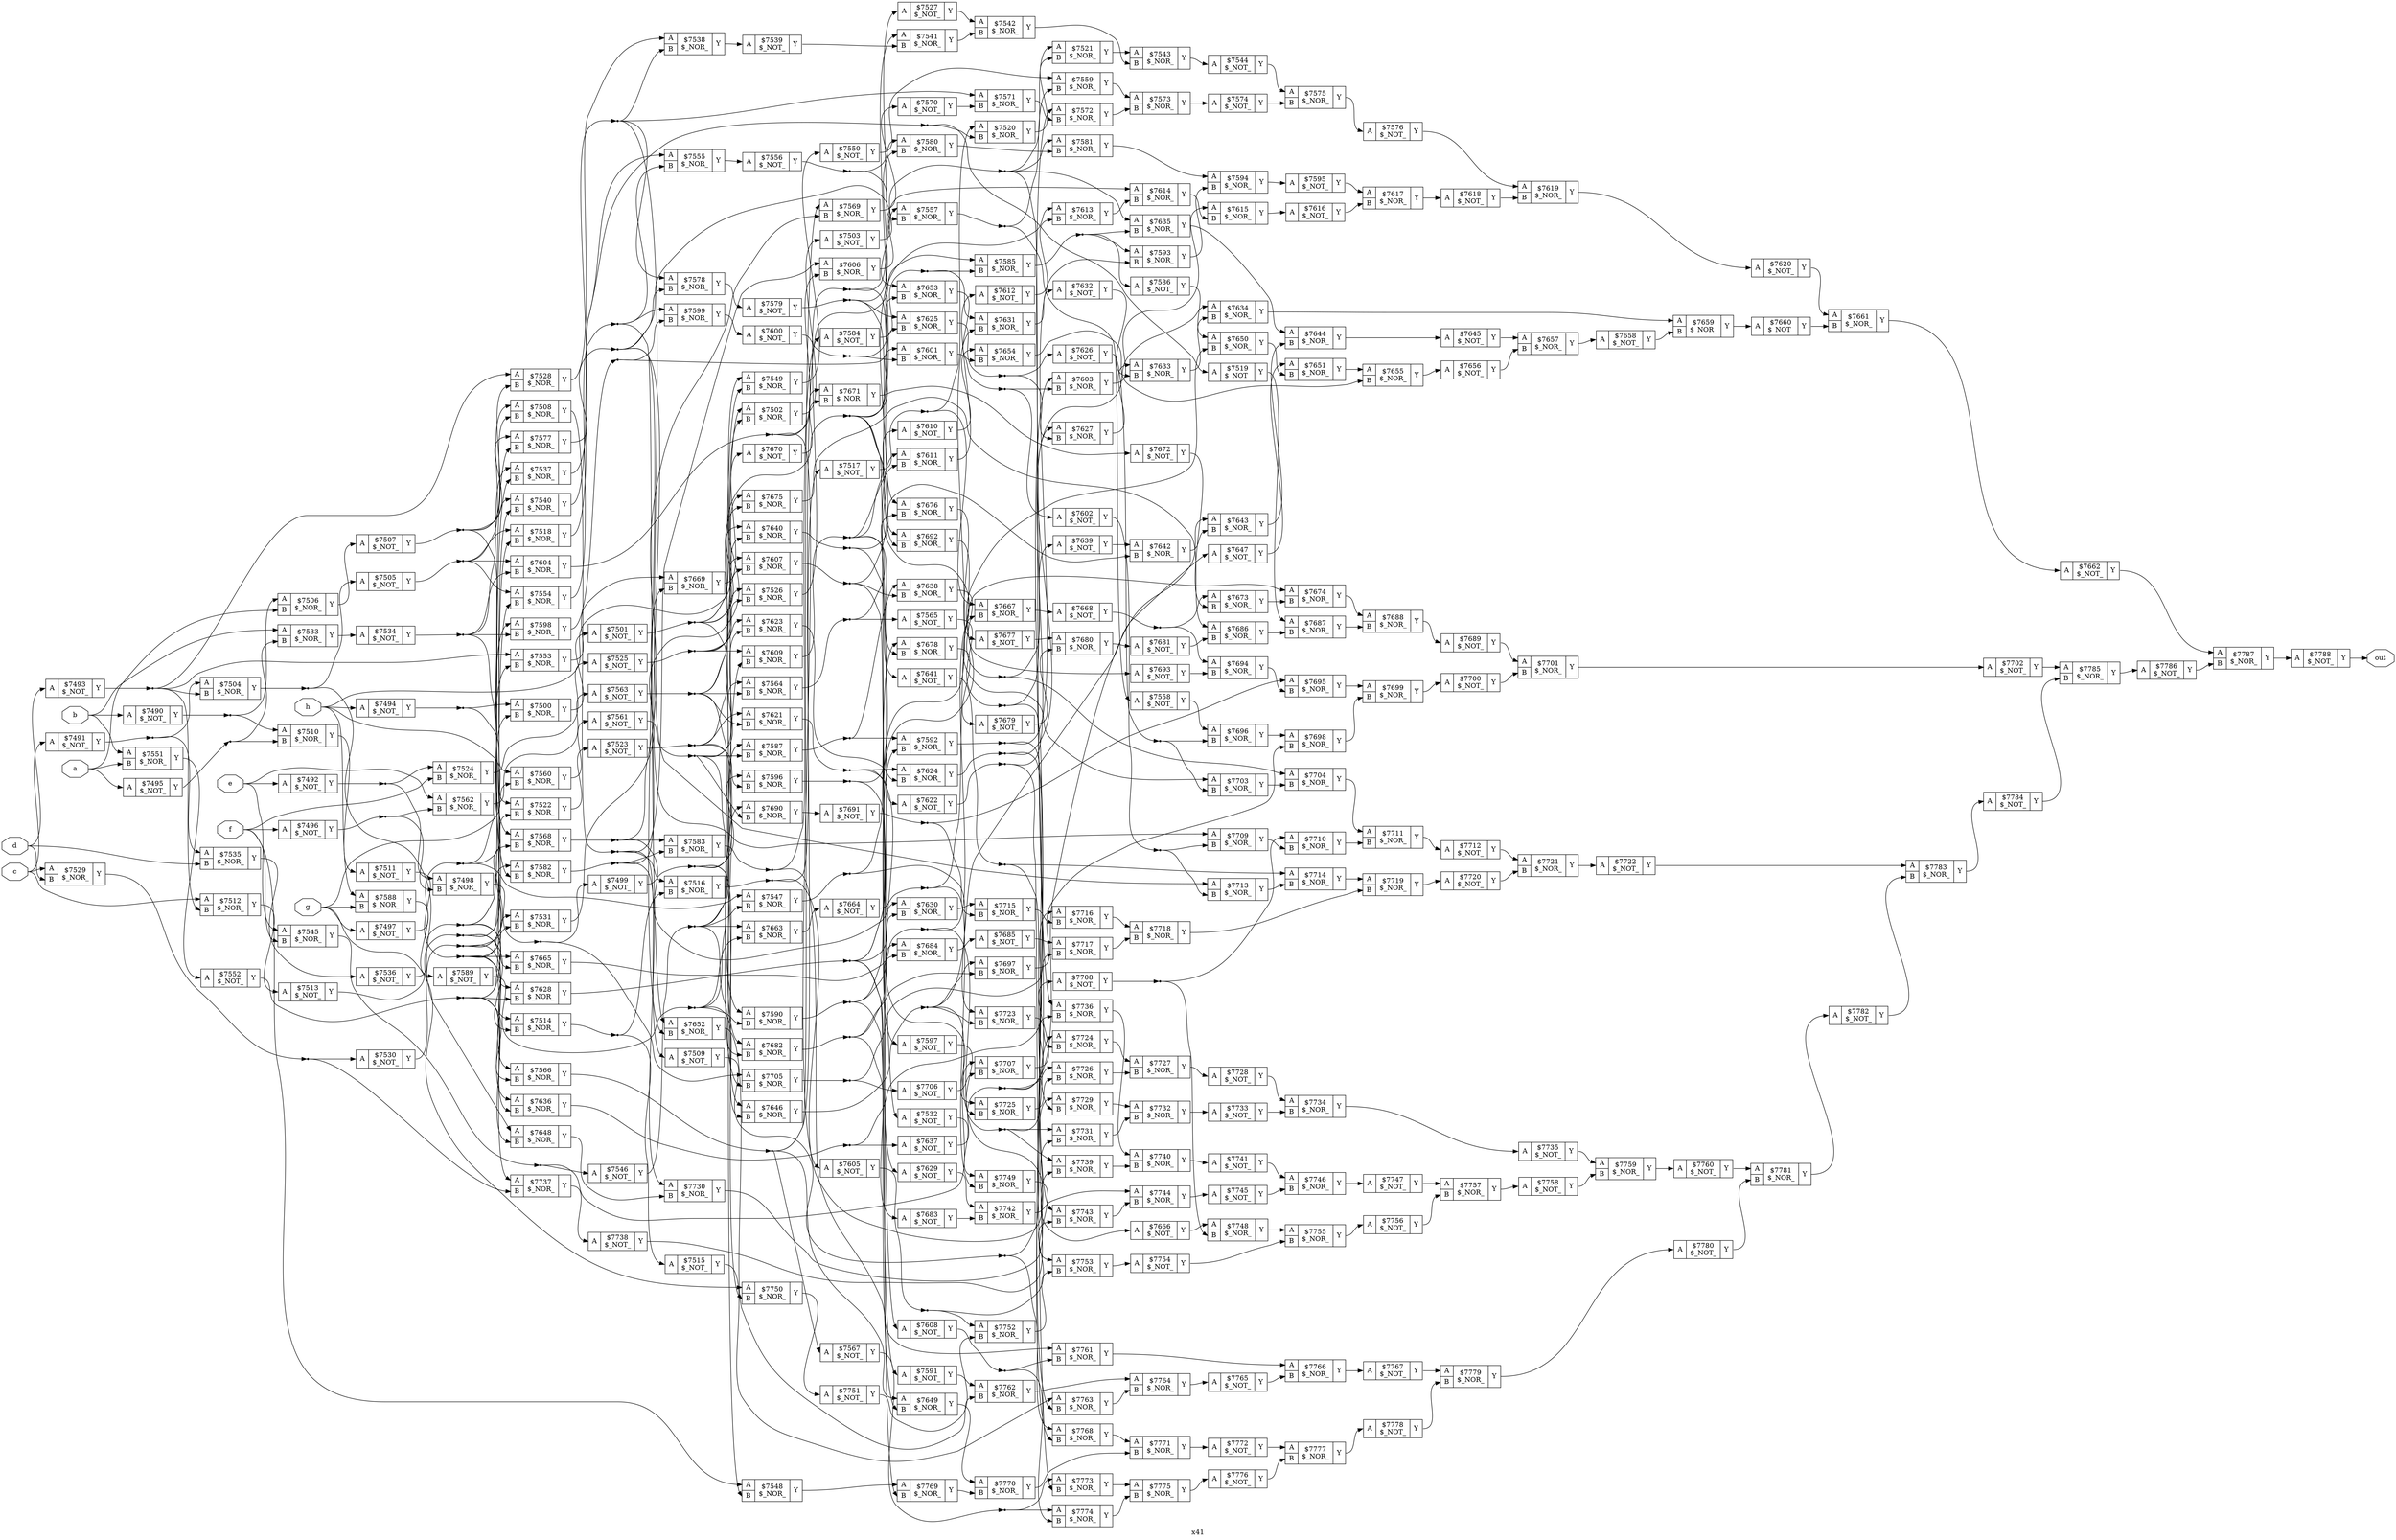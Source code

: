 digraph "x41" {
label="x41";
rankdir="LR";
remincross=true;
n299 [ shape=octagon, label="a", color="black", fontcolor="black" ];
n300 [ shape=octagon, label="b", color="black", fontcolor="black" ];
n301 [ shape=octagon, label="c", color="black", fontcolor="black" ];
n302 [ shape=octagon, label="d", color="black", fontcolor="black" ];
n303 [ shape=octagon, label="e", color="black", fontcolor="black" ];
n304 [ shape=octagon, label="f", color="black", fontcolor="black" ];
n305 [ shape=octagon, label="g", color="black", fontcolor="black" ];
n306 [ shape=octagon, label="h", color="black", fontcolor="black" ];
n307 [ shape=octagon, label="out", color="black", fontcolor="black" ];
c310 [ shape=record, label="{{<p308> A}|$7490\n$_NOT_|{<p309> Y}}" ];
c311 [ shape=record, label="{{<p308> A}|$7491\n$_NOT_|{<p309> Y}}" ];
c312 [ shape=record, label="{{<p308> A}|$7492\n$_NOT_|{<p309> Y}}" ];
c313 [ shape=record, label="{{<p308> A}|$7493\n$_NOT_|{<p309> Y}}" ];
c314 [ shape=record, label="{{<p308> A}|$7494\n$_NOT_|{<p309> Y}}" ];
c315 [ shape=record, label="{{<p308> A}|$7495\n$_NOT_|{<p309> Y}}" ];
c316 [ shape=record, label="{{<p308> A}|$7496\n$_NOT_|{<p309> Y}}" ];
c317 [ shape=record, label="{{<p308> A}|$7497\n$_NOT_|{<p309> Y}}" ];
c319 [ shape=record, label="{{<p308> A|<p318> B}|$7498\n$_NOR_|{<p309> Y}}" ];
c320 [ shape=record, label="{{<p308> A}|$7499\n$_NOT_|{<p309> Y}}" ];
c321 [ shape=record, label="{{<p308> A|<p318> B}|$7500\n$_NOR_|{<p309> Y}}" ];
c322 [ shape=record, label="{{<p308> A}|$7501\n$_NOT_|{<p309> Y}}" ];
c323 [ shape=record, label="{{<p308> A|<p318> B}|$7502\n$_NOR_|{<p309> Y}}" ];
c324 [ shape=record, label="{{<p308> A}|$7503\n$_NOT_|{<p309> Y}}" ];
c325 [ shape=record, label="{{<p308> A|<p318> B}|$7504\n$_NOR_|{<p309> Y}}" ];
c326 [ shape=record, label="{{<p308> A}|$7505\n$_NOT_|{<p309> Y}}" ];
c327 [ shape=record, label="{{<p308> A|<p318> B}|$7506\n$_NOR_|{<p309> Y}}" ];
c328 [ shape=record, label="{{<p308> A}|$7507\n$_NOT_|{<p309> Y}}" ];
c329 [ shape=record, label="{{<p308> A|<p318> B}|$7508\n$_NOR_|{<p309> Y}}" ];
c330 [ shape=record, label="{{<p308> A}|$7509\n$_NOT_|{<p309> Y}}" ];
c331 [ shape=record, label="{{<p308> A|<p318> B}|$7510\n$_NOR_|{<p309> Y}}" ];
c332 [ shape=record, label="{{<p308> A}|$7511\n$_NOT_|{<p309> Y}}" ];
c333 [ shape=record, label="{{<p308> A|<p318> B}|$7512\n$_NOR_|{<p309> Y}}" ];
c334 [ shape=record, label="{{<p308> A}|$7513\n$_NOT_|{<p309> Y}}" ];
c335 [ shape=record, label="{{<p308> A|<p318> B}|$7514\n$_NOR_|{<p309> Y}}" ];
c336 [ shape=record, label="{{<p308> A}|$7515\n$_NOT_|{<p309> Y}}" ];
c337 [ shape=record, label="{{<p308> A|<p318> B}|$7516\n$_NOR_|{<p309> Y}}" ];
c338 [ shape=record, label="{{<p308> A}|$7517\n$_NOT_|{<p309> Y}}" ];
c339 [ shape=record, label="{{<p308> A|<p318> B}|$7518\n$_NOR_|{<p309> Y}}" ];
c340 [ shape=record, label="{{<p308> A}|$7519\n$_NOT_|{<p309> Y}}" ];
c341 [ shape=record, label="{{<p308> A|<p318> B}|$7520\n$_NOR_|{<p309> Y}}" ];
c342 [ shape=record, label="{{<p308> A|<p318> B}|$7521\n$_NOR_|{<p309> Y}}" ];
c343 [ shape=record, label="{{<p308> A|<p318> B}|$7522\n$_NOR_|{<p309> Y}}" ];
c344 [ shape=record, label="{{<p308> A}|$7523\n$_NOT_|{<p309> Y}}" ];
c345 [ shape=record, label="{{<p308> A|<p318> B}|$7524\n$_NOR_|{<p309> Y}}" ];
c346 [ shape=record, label="{{<p308> A}|$7525\n$_NOT_|{<p309> Y}}" ];
c347 [ shape=record, label="{{<p308> A|<p318> B}|$7526\n$_NOR_|{<p309> Y}}" ];
c348 [ shape=record, label="{{<p308> A}|$7527\n$_NOT_|{<p309> Y}}" ];
c349 [ shape=record, label="{{<p308> A|<p318> B}|$7528\n$_NOR_|{<p309> Y}}" ];
c350 [ shape=record, label="{{<p308> A|<p318> B}|$7529\n$_NOR_|{<p309> Y}}" ];
c351 [ shape=record, label="{{<p308> A}|$7530\n$_NOT_|{<p309> Y}}" ];
c352 [ shape=record, label="{{<p308> A|<p318> B}|$7531\n$_NOR_|{<p309> Y}}" ];
c353 [ shape=record, label="{{<p308> A}|$7532\n$_NOT_|{<p309> Y}}" ];
c354 [ shape=record, label="{{<p308> A|<p318> B}|$7533\n$_NOR_|{<p309> Y}}" ];
c355 [ shape=record, label="{{<p308> A}|$7534\n$_NOT_|{<p309> Y}}" ];
c356 [ shape=record, label="{{<p308> A|<p318> B}|$7535\n$_NOR_|{<p309> Y}}" ];
c357 [ shape=record, label="{{<p308> A}|$7536\n$_NOT_|{<p309> Y}}" ];
c358 [ shape=record, label="{{<p308> A|<p318> B}|$7537\n$_NOR_|{<p309> Y}}" ];
c359 [ shape=record, label="{{<p308> A|<p318> B}|$7538\n$_NOR_|{<p309> Y}}" ];
c360 [ shape=record, label="{{<p308> A}|$7539\n$_NOT_|{<p309> Y}}" ];
c361 [ shape=record, label="{{<p308> A|<p318> B}|$7540\n$_NOR_|{<p309> Y}}" ];
c362 [ shape=record, label="{{<p308> A|<p318> B}|$7541\n$_NOR_|{<p309> Y}}" ];
c363 [ shape=record, label="{{<p308> A|<p318> B}|$7542\n$_NOR_|{<p309> Y}}" ];
c364 [ shape=record, label="{{<p308> A|<p318> B}|$7543\n$_NOR_|{<p309> Y}}" ];
c365 [ shape=record, label="{{<p308> A}|$7544\n$_NOT_|{<p309> Y}}" ];
c366 [ shape=record, label="{{<p308> A|<p318> B}|$7545\n$_NOR_|{<p309> Y}}" ];
c367 [ shape=record, label="{{<p308> A}|$7546\n$_NOT_|{<p309> Y}}" ];
c368 [ shape=record, label="{{<p308> A|<p318> B}|$7547\n$_NOR_|{<p309> Y}}" ];
c369 [ shape=record, label="{{<p308> A|<p318> B}|$7548\n$_NOR_|{<p309> Y}}" ];
c370 [ shape=record, label="{{<p308> A|<p318> B}|$7549\n$_NOR_|{<p309> Y}}" ];
c371 [ shape=record, label="{{<p308> A}|$7550\n$_NOT_|{<p309> Y}}" ];
c372 [ shape=record, label="{{<p308> A|<p318> B}|$7551\n$_NOR_|{<p309> Y}}" ];
c373 [ shape=record, label="{{<p308> A}|$7552\n$_NOT_|{<p309> Y}}" ];
c374 [ shape=record, label="{{<p308> A|<p318> B}|$7553\n$_NOR_|{<p309> Y}}" ];
c375 [ shape=record, label="{{<p308> A|<p318> B}|$7554\n$_NOR_|{<p309> Y}}" ];
c376 [ shape=record, label="{{<p308> A|<p318> B}|$7555\n$_NOR_|{<p309> Y}}" ];
c377 [ shape=record, label="{{<p308> A}|$7556\n$_NOT_|{<p309> Y}}" ];
c378 [ shape=record, label="{{<p308> A|<p318> B}|$7557\n$_NOR_|{<p309> Y}}" ];
c379 [ shape=record, label="{{<p308> A}|$7558\n$_NOT_|{<p309> Y}}" ];
c380 [ shape=record, label="{{<p308> A|<p318> B}|$7559\n$_NOR_|{<p309> Y}}" ];
c381 [ shape=record, label="{{<p308> A|<p318> B}|$7560\n$_NOR_|{<p309> Y}}" ];
c382 [ shape=record, label="{{<p308> A}|$7561\n$_NOT_|{<p309> Y}}" ];
c383 [ shape=record, label="{{<p308> A|<p318> B}|$7562\n$_NOR_|{<p309> Y}}" ];
c384 [ shape=record, label="{{<p308> A}|$7563\n$_NOT_|{<p309> Y}}" ];
c385 [ shape=record, label="{{<p308> A|<p318> B}|$7564\n$_NOR_|{<p309> Y}}" ];
c386 [ shape=record, label="{{<p308> A}|$7565\n$_NOT_|{<p309> Y}}" ];
c387 [ shape=record, label="{{<p308> A|<p318> B}|$7566\n$_NOR_|{<p309> Y}}" ];
c388 [ shape=record, label="{{<p308> A}|$7567\n$_NOT_|{<p309> Y}}" ];
c389 [ shape=record, label="{{<p308> A|<p318> B}|$7568\n$_NOR_|{<p309> Y}}" ];
c390 [ shape=record, label="{{<p308> A|<p318> B}|$7569\n$_NOR_|{<p309> Y}}" ];
c391 [ shape=record, label="{{<p308> A}|$7570\n$_NOT_|{<p309> Y}}" ];
c392 [ shape=record, label="{{<p308> A|<p318> B}|$7571\n$_NOR_|{<p309> Y}}" ];
c393 [ shape=record, label="{{<p308> A|<p318> B}|$7572\n$_NOR_|{<p309> Y}}" ];
c394 [ shape=record, label="{{<p308> A|<p318> B}|$7573\n$_NOR_|{<p309> Y}}" ];
c395 [ shape=record, label="{{<p308> A}|$7574\n$_NOT_|{<p309> Y}}" ];
c396 [ shape=record, label="{{<p308> A|<p318> B}|$7575\n$_NOR_|{<p309> Y}}" ];
c397 [ shape=record, label="{{<p308> A}|$7576\n$_NOT_|{<p309> Y}}" ];
c398 [ shape=record, label="{{<p308> A|<p318> B}|$7577\n$_NOR_|{<p309> Y}}" ];
c399 [ shape=record, label="{{<p308> A|<p318> B}|$7578\n$_NOR_|{<p309> Y}}" ];
c400 [ shape=record, label="{{<p308> A}|$7579\n$_NOT_|{<p309> Y}}" ];
c401 [ shape=record, label="{{<p308> A|<p318> B}|$7580\n$_NOR_|{<p309> Y}}" ];
c402 [ shape=record, label="{{<p308> A|<p318> B}|$7581\n$_NOR_|{<p309> Y}}" ];
c403 [ shape=record, label="{{<p308> A|<p318> B}|$7582\n$_NOR_|{<p309> Y}}" ];
c404 [ shape=record, label="{{<p308> A|<p318> B}|$7583\n$_NOR_|{<p309> Y}}" ];
c405 [ shape=record, label="{{<p308> A}|$7584\n$_NOT_|{<p309> Y}}" ];
c406 [ shape=record, label="{{<p308> A|<p318> B}|$7585\n$_NOR_|{<p309> Y}}" ];
c407 [ shape=record, label="{{<p308> A}|$7586\n$_NOT_|{<p309> Y}}" ];
c408 [ shape=record, label="{{<p308> A|<p318> B}|$7587\n$_NOR_|{<p309> Y}}" ];
c409 [ shape=record, label="{{<p308> A|<p318> B}|$7588\n$_NOR_|{<p309> Y}}" ];
c410 [ shape=record, label="{{<p308> A}|$7589\n$_NOT_|{<p309> Y}}" ];
c411 [ shape=record, label="{{<p308> A|<p318> B}|$7590\n$_NOR_|{<p309> Y}}" ];
c412 [ shape=record, label="{{<p308> A}|$7591\n$_NOT_|{<p309> Y}}" ];
c413 [ shape=record, label="{{<p308> A|<p318> B}|$7592\n$_NOR_|{<p309> Y}}" ];
c414 [ shape=record, label="{{<p308> A|<p318> B}|$7593\n$_NOR_|{<p309> Y}}" ];
c415 [ shape=record, label="{{<p308> A|<p318> B}|$7594\n$_NOR_|{<p309> Y}}" ];
c416 [ shape=record, label="{{<p308> A}|$7595\n$_NOT_|{<p309> Y}}" ];
c417 [ shape=record, label="{{<p308> A|<p318> B}|$7596\n$_NOR_|{<p309> Y}}" ];
c418 [ shape=record, label="{{<p308> A}|$7597\n$_NOT_|{<p309> Y}}" ];
c419 [ shape=record, label="{{<p308> A|<p318> B}|$7598\n$_NOR_|{<p309> Y}}" ];
c420 [ shape=record, label="{{<p308> A|<p318> B}|$7599\n$_NOR_|{<p309> Y}}" ];
c421 [ shape=record, label="{{<p308> A}|$7600\n$_NOT_|{<p309> Y}}" ];
c422 [ shape=record, label="{{<p308> A|<p318> B}|$7601\n$_NOR_|{<p309> Y}}" ];
c423 [ shape=record, label="{{<p308> A}|$7602\n$_NOT_|{<p309> Y}}" ];
c424 [ shape=record, label="{{<p308> A|<p318> B}|$7603\n$_NOR_|{<p309> Y}}" ];
c425 [ shape=record, label="{{<p308> A|<p318> B}|$7604\n$_NOR_|{<p309> Y}}" ];
c426 [ shape=record, label="{{<p308> A}|$7605\n$_NOT_|{<p309> Y}}" ];
c427 [ shape=record, label="{{<p308> A|<p318> B}|$7606\n$_NOR_|{<p309> Y}}" ];
c428 [ shape=record, label="{{<p308> A|<p318> B}|$7607\n$_NOR_|{<p309> Y}}" ];
c429 [ shape=record, label="{{<p308> A}|$7608\n$_NOT_|{<p309> Y}}" ];
c430 [ shape=record, label="{{<p308> A|<p318> B}|$7609\n$_NOR_|{<p309> Y}}" ];
c431 [ shape=record, label="{{<p308> A}|$7610\n$_NOT_|{<p309> Y}}" ];
c432 [ shape=record, label="{{<p308> A|<p318> B}|$7611\n$_NOR_|{<p309> Y}}" ];
c433 [ shape=record, label="{{<p308> A}|$7612\n$_NOT_|{<p309> Y}}" ];
c434 [ shape=record, label="{{<p308> A|<p318> B}|$7613\n$_NOR_|{<p309> Y}}" ];
c435 [ shape=record, label="{{<p308> A|<p318> B}|$7614\n$_NOR_|{<p309> Y}}" ];
c436 [ shape=record, label="{{<p308> A|<p318> B}|$7615\n$_NOR_|{<p309> Y}}" ];
c437 [ shape=record, label="{{<p308> A}|$7616\n$_NOT_|{<p309> Y}}" ];
c438 [ shape=record, label="{{<p308> A|<p318> B}|$7617\n$_NOR_|{<p309> Y}}" ];
c439 [ shape=record, label="{{<p308> A}|$7618\n$_NOT_|{<p309> Y}}" ];
c440 [ shape=record, label="{{<p308> A|<p318> B}|$7619\n$_NOR_|{<p309> Y}}" ];
c441 [ shape=record, label="{{<p308> A}|$7620\n$_NOT_|{<p309> Y}}" ];
c442 [ shape=record, label="{{<p308> A|<p318> B}|$7621\n$_NOR_|{<p309> Y}}" ];
c443 [ shape=record, label="{{<p308> A}|$7622\n$_NOT_|{<p309> Y}}" ];
c444 [ shape=record, label="{{<p308> A|<p318> B}|$7623\n$_NOR_|{<p309> Y}}" ];
c445 [ shape=record, label="{{<p308> A|<p318> B}|$7624\n$_NOR_|{<p309> Y}}" ];
c446 [ shape=record, label="{{<p308> A|<p318> B}|$7625\n$_NOR_|{<p309> Y}}" ];
c447 [ shape=record, label="{{<p308> A}|$7626\n$_NOT_|{<p309> Y}}" ];
c448 [ shape=record, label="{{<p308> A|<p318> B}|$7627\n$_NOR_|{<p309> Y}}" ];
c449 [ shape=record, label="{{<p308> A|<p318> B}|$7628\n$_NOR_|{<p309> Y}}" ];
c450 [ shape=record, label="{{<p308> A}|$7629\n$_NOT_|{<p309> Y}}" ];
c451 [ shape=record, label="{{<p308> A|<p318> B}|$7630\n$_NOR_|{<p309> Y}}" ];
c452 [ shape=record, label="{{<p308> A|<p318> B}|$7631\n$_NOR_|{<p309> Y}}" ];
c453 [ shape=record, label="{{<p308> A}|$7632\n$_NOT_|{<p309> Y}}" ];
c454 [ shape=record, label="{{<p308> A|<p318> B}|$7633\n$_NOR_|{<p309> Y}}" ];
c455 [ shape=record, label="{{<p308> A|<p318> B}|$7634\n$_NOR_|{<p309> Y}}" ];
c456 [ shape=record, label="{{<p308> A|<p318> B}|$7635\n$_NOR_|{<p309> Y}}" ];
c457 [ shape=record, label="{{<p308> A|<p318> B}|$7636\n$_NOR_|{<p309> Y}}" ];
c458 [ shape=record, label="{{<p308> A}|$7637\n$_NOT_|{<p309> Y}}" ];
c459 [ shape=record, label="{{<p308> A|<p318> B}|$7638\n$_NOR_|{<p309> Y}}" ];
c460 [ shape=record, label="{{<p308> A}|$7639\n$_NOT_|{<p309> Y}}" ];
c461 [ shape=record, label="{{<p308> A|<p318> B}|$7640\n$_NOR_|{<p309> Y}}" ];
c462 [ shape=record, label="{{<p308> A}|$7641\n$_NOT_|{<p309> Y}}" ];
c463 [ shape=record, label="{{<p308> A|<p318> B}|$7642\n$_NOR_|{<p309> Y}}" ];
c464 [ shape=record, label="{{<p308> A|<p318> B}|$7643\n$_NOR_|{<p309> Y}}" ];
c465 [ shape=record, label="{{<p308> A|<p318> B}|$7644\n$_NOR_|{<p309> Y}}" ];
c466 [ shape=record, label="{{<p308> A}|$7645\n$_NOT_|{<p309> Y}}" ];
c467 [ shape=record, label="{{<p308> A|<p318> B}|$7646\n$_NOR_|{<p309> Y}}" ];
c468 [ shape=record, label="{{<p308> A}|$7647\n$_NOT_|{<p309> Y}}" ];
c469 [ shape=record, label="{{<p308> A|<p318> B}|$7648\n$_NOR_|{<p309> Y}}" ];
c470 [ shape=record, label="{{<p308> A|<p318> B}|$7649\n$_NOR_|{<p309> Y}}" ];
c471 [ shape=record, label="{{<p308> A|<p318> B}|$7650\n$_NOR_|{<p309> Y}}" ];
c472 [ shape=record, label="{{<p308> A|<p318> B}|$7651\n$_NOR_|{<p309> Y}}" ];
c473 [ shape=record, label="{{<p308> A|<p318> B}|$7652\n$_NOR_|{<p309> Y}}" ];
c474 [ shape=record, label="{{<p308> A|<p318> B}|$7653\n$_NOR_|{<p309> Y}}" ];
c475 [ shape=record, label="{{<p308> A|<p318> B}|$7654\n$_NOR_|{<p309> Y}}" ];
c476 [ shape=record, label="{{<p308> A|<p318> B}|$7655\n$_NOR_|{<p309> Y}}" ];
c477 [ shape=record, label="{{<p308> A}|$7656\n$_NOT_|{<p309> Y}}" ];
c478 [ shape=record, label="{{<p308> A|<p318> B}|$7657\n$_NOR_|{<p309> Y}}" ];
c479 [ shape=record, label="{{<p308> A}|$7658\n$_NOT_|{<p309> Y}}" ];
c480 [ shape=record, label="{{<p308> A|<p318> B}|$7659\n$_NOR_|{<p309> Y}}" ];
c481 [ shape=record, label="{{<p308> A}|$7660\n$_NOT_|{<p309> Y}}" ];
c482 [ shape=record, label="{{<p308> A|<p318> B}|$7661\n$_NOR_|{<p309> Y}}" ];
c483 [ shape=record, label="{{<p308> A}|$7662\n$_NOT_|{<p309> Y}}" ];
c484 [ shape=record, label="{{<p308> A|<p318> B}|$7663\n$_NOR_|{<p309> Y}}" ];
c485 [ shape=record, label="{{<p308> A}|$7664\n$_NOT_|{<p309> Y}}" ];
c486 [ shape=record, label="{{<p308> A|<p318> B}|$7665\n$_NOR_|{<p309> Y}}" ];
c487 [ shape=record, label="{{<p308> A}|$7666\n$_NOT_|{<p309> Y}}" ];
c488 [ shape=record, label="{{<p308> A|<p318> B}|$7667\n$_NOR_|{<p309> Y}}" ];
c489 [ shape=record, label="{{<p308> A}|$7668\n$_NOT_|{<p309> Y}}" ];
c490 [ shape=record, label="{{<p308> A|<p318> B}|$7669\n$_NOR_|{<p309> Y}}" ];
c491 [ shape=record, label="{{<p308> A}|$7670\n$_NOT_|{<p309> Y}}" ];
c492 [ shape=record, label="{{<p308> A|<p318> B}|$7671\n$_NOR_|{<p309> Y}}" ];
c493 [ shape=record, label="{{<p308> A}|$7672\n$_NOT_|{<p309> Y}}" ];
c494 [ shape=record, label="{{<p308> A|<p318> B}|$7673\n$_NOR_|{<p309> Y}}" ];
c495 [ shape=record, label="{{<p308> A|<p318> B}|$7674\n$_NOR_|{<p309> Y}}" ];
c496 [ shape=record, label="{{<p308> A|<p318> B}|$7675\n$_NOR_|{<p309> Y}}" ];
c497 [ shape=record, label="{{<p308> A|<p318> B}|$7676\n$_NOR_|{<p309> Y}}" ];
c498 [ shape=record, label="{{<p308> A}|$7677\n$_NOT_|{<p309> Y}}" ];
c499 [ shape=record, label="{{<p308> A|<p318> B}|$7678\n$_NOR_|{<p309> Y}}" ];
c500 [ shape=record, label="{{<p308> A}|$7679\n$_NOT_|{<p309> Y}}" ];
c501 [ shape=record, label="{{<p308> A|<p318> B}|$7680\n$_NOR_|{<p309> Y}}" ];
c502 [ shape=record, label="{{<p308> A}|$7681\n$_NOT_|{<p309> Y}}" ];
c503 [ shape=record, label="{{<p308> A|<p318> B}|$7682\n$_NOR_|{<p309> Y}}" ];
c504 [ shape=record, label="{{<p308> A}|$7683\n$_NOT_|{<p309> Y}}" ];
c505 [ shape=record, label="{{<p308> A|<p318> B}|$7684\n$_NOR_|{<p309> Y}}" ];
c506 [ shape=record, label="{{<p308> A}|$7685\n$_NOT_|{<p309> Y}}" ];
c507 [ shape=record, label="{{<p308> A|<p318> B}|$7686\n$_NOR_|{<p309> Y}}" ];
c508 [ shape=record, label="{{<p308> A|<p318> B}|$7687\n$_NOR_|{<p309> Y}}" ];
c509 [ shape=record, label="{{<p308> A|<p318> B}|$7688\n$_NOR_|{<p309> Y}}" ];
c510 [ shape=record, label="{{<p308> A}|$7689\n$_NOT_|{<p309> Y}}" ];
c511 [ shape=record, label="{{<p308> A|<p318> B}|$7690\n$_NOR_|{<p309> Y}}" ];
c512 [ shape=record, label="{{<p308> A}|$7691\n$_NOT_|{<p309> Y}}" ];
c513 [ shape=record, label="{{<p308> A|<p318> B}|$7692\n$_NOR_|{<p309> Y}}" ];
c514 [ shape=record, label="{{<p308> A}|$7693\n$_NOT_|{<p309> Y}}" ];
c515 [ shape=record, label="{{<p308> A|<p318> B}|$7694\n$_NOR_|{<p309> Y}}" ];
c516 [ shape=record, label="{{<p308> A|<p318> B}|$7695\n$_NOR_|{<p309> Y}}" ];
c517 [ shape=record, label="{{<p308> A|<p318> B}|$7696\n$_NOR_|{<p309> Y}}" ];
c518 [ shape=record, label="{{<p308> A|<p318> B}|$7697\n$_NOR_|{<p309> Y}}" ];
c519 [ shape=record, label="{{<p308> A|<p318> B}|$7698\n$_NOR_|{<p309> Y}}" ];
c520 [ shape=record, label="{{<p308> A|<p318> B}|$7699\n$_NOR_|{<p309> Y}}" ];
c521 [ shape=record, label="{{<p308> A}|$7700\n$_NOT_|{<p309> Y}}" ];
c522 [ shape=record, label="{{<p308> A|<p318> B}|$7701\n$_NOR_|{<p309> Y}}" ];
c523 [ shape=record, label="{{<p308> A}|$7702\n$_NOT_|{<p309> Y}}" ];
c524 [ shape=record, label="{{<p308> A|<p318> B}|$7703\n$_NOR_|{<p309> Y}}" ];
c525 [ shape=record, label="{{<p308> A|<p318> B}|$7704\n$_NOR_|{<p309> Y}}" ];
c526 [ shape=record, label="{{<p308> A|<p318> B}|$7705\n$_NOR_|{<p309> Y}}" ];
c527 [ shape=record, label="{{<p308> A}|$7706\n$_NOT_|{<p309> Y}}" ];
c528 [ shape=record, label="{{<p308> A|<p318> B}|$7707\n$_NOR_|{<p309> Y}}" ];
c529 [ shape=record, label="{{<p308> A}|$7708\n$_NOT_|{<p309> Y}}" ];
c530 [ shape=record, label="{{<p308> A|<p318> B}|$7709\n$_NOR_|{<p309> Y}}" ];
c531 [ shape=record, label="{{<p308> A|<p318> B}|$7710\n$_NOR_|{<p309> Y}}" ];
c532 [ shape=record, label="{{<p308> A|<p318> B}|$7711\n$_NOR_|{<p309> Y}}" ];
c533 [ shape=record, label="{{<p308> A}|$7712\n$_NOT_|{<p309> Y}}" ];
c534 [ shape=record, label="{{<p308> A|<p318> B}|$7713\n$_NOR_|{<p309> Y}}" ];
c535 [ shape=record, label="{{<p308> A|<p318> B}|$7714\n$_NOR_|{<p309> Y}}" ];
c536 [ shape=record, label="{{<p308> A|<p318> B}|$7715\n$_NOR_|{<p309> Y}}" ];
c537 [ shape=record, label="{{<p308> A|<p318> B}|$7716\n$_NOR_|{<p309> Y}}" ];
c538 [ shape=record, label="{{<p308> A|<p318> B}|$7717\n$_NOR_|{<p309> Y}}" ];
c539 [ shape=record, label="{{<p308> A|<p318> B}|$7718\n$_NOR_|{<p309> Y}}" ];
c540 [ shape=record, label="{{<p308> A|<p318> B}|$7719\n$_NOR_|{<p309> Y}}" ];
c541 [ shape=record, label="{{<p308> A}|$7720\n$_NOT_|{<p309> Y}}" ];
c542 [ shape=record, label="{{<p308> A|<p318> B}|$7721\n$_NOR_|{<p309> Y}}" ];
c543 [ shape=record, label="{{<p308> A}|$7722\n$_NOT_|{<p309> Y}}" ];
c544 [ shape=record, label="{{<p308> A|<p318> B}|$7723\n$_NOR_|{<p309> Y}}" ];
c545 [ shape=record, label="{{<p308> A|<p318> B}|$7724\n$_NOR_|{<p309> Y}}" ];
c546 [ shape=record, label="{{<p308> A|<p318> B}|$7725\n$_NOR_|{<p309> Y}}" ];
c547 [ shape=record, label="{{<p308> A|<p318> B}|$7726\n$_NOR_|{<p309> Y}}" ];
c548 [ shape=record, label="{{<p308> A|<p318> B}|$7727\n$_NOR_|{<p309> Y}}" ];
c549 [ shape=record, label="{{<p308> A}|$7728\n$_NOT_|{<p309> Y}}" ];
c550 [ shape=record, label="{{<p308> A|<p318> B}|$7729\n$_NOR_|{<p309> Y}}" ];
c551 [ shape=record, label="{{<p308> A|<p318> B}|$7730\n$_NOR_|{<p309> Y}}" ];
c552 [ shape=record, label="{{<p308> A|<p318> B}|$7731\n$_NOR_|{<p309> Y}}" ];
c553 [ shape=record, label="{{<p308> A|<p318> B}|$7732\n$_NOR_|{<p309> Y}}" ];
c554 [ shape=record, label="{{<p308> A}|$7733\n$_NOT_|{<p309> Y}}" ];
c555 [ shape=record, label="{{<p308> A|<p318> B}|$7734\n$_NOR_|{<p309> Y}}" ];
c556 [ shape=record, label="{{<p308> A}|$7735\n$_NOT_|{<p309> Y}}" ];
c557 [ shape=record, label="{{<p308> A|<p318> B}|$7736\n$_NOR_|{<p309> Y}}" ];
c558 [ shape=record, label="{{<p308> A|<p318> B}|$7737\n$_NOR_|{<p309> Y}}" ];
c559 [ shape=record, label="{{<p308> A}|$7738\n$_NOT_|{<p309> Y}}" ];
c560 [ shape=record, label="{{<p308> A|<p318> B}|$7739\n$_NOR_|{<p309> Y}}" ];
c561 [ shape=record, label="{{<p308> A|<p318> B}|$7740\n$_NOR_|{<p309> Y}}" ];
c562 [ shape=record, label="{{<p308> A}|$7741\n$_NOT_|{<p309> Y}}" ];
c563 [ shape=record, label="{{<p308> A|<p318> B}|$7742\n$_NOR_|{<p309> Y}}" ];
c564 [ shape=record, label="{{<p308> A|<p318> B}|$7743\n$_NOR_|{<p309> Y}}" ];
c565 [ shape=record, label="{{<p308> A|<p318> B}|$7744\n$_NOR_|{<p309> Y}}" ];
c566 [ shape=record, label="{{<p308> A}|$7745\n$_NOT_|{<p309> Y}}" ];
c567 [ shape=record, label="{{<p308> A|<p318> B}|$7746\n$_NOR_|{<p309> Y}}" ];
c568 [ shape=record, label="{{<p308> A}|$7747\n$_NOT_|{<p309> Y}}" ];
c569 [ shape=record, label="{{<p308> A|<p318> B}|$7748\n$_NOR_|{<p309> Y}}" ];
c570 [ shape=record, label="{{<p308> A|<p318> B}|$7749\n$_NOR_|{<p309> Y}}" ];
c571 [ shape=record, label="{{<p308> A|<p318> B}|$7750\n$_NOR_|{<p309> Y}}" ];
c572 [ shape=record, label="{{<p308> A}|$7751\n$_NOT_|{<p309> Y}}" ];
c573 [ shape=record, label="{{<p308> A|<p318> B}|$7752\n$_NOR_|{<p309> Y}}" ];
c574 [ shape=record, label="{{<p308> A|<p318> B}|$7753\n$_NOR_|{<p309> Y}}" ];
c575 [ shape=record, label="{{<p308> A}|$7754\n$_NOT_|{<p309> Y}}" ];
c576 [ shape=record, label="{{<p308> A|<p318> B}|$7755\n$_NOR_|{<p309> Y}}" ];
c577 [ shape=record, label="{{<p308> A}|$7756\n$_NOT_|{<p309> Y}}" ];
c578 [ shape=record, label="{{<p308> A|<p318> B}|$7757\n$_NOR_|{<p309> Y}}" ];
c579 [ shape=record, label="{{<p308> A}|$7758\n$_NOT_|{<p309> Y}}" ];
c580 [ shape=record, label="{{<p308> A|<p318> B}|$7759\n$_NOR_|{<p309> Y}}" ];
c581 [ shape=record, label="{{<p308> A}|$7760\n$_NOT_|{<p309> Y}}" ];
c582 [ shape=record, label="{{<p308> A|<p318> B}|$7761\n$_NOR_|{<p309> Y}}" ];
c583 [ shape=record, label="{{<p308> A|<p318> B}|$7762\n$_NOR_|{<p309> Y}}" ];
c584 [ shape=record, label="{{<p308> A|<p318> B}|$7763\n$_NOR_|{<p309> Y}}" ];
c585 [ shape=record, label="{{<p308> A|<p318> B}|$7764\n$_NOR_|{<p309> Y}}" ];
c586 [ shape=record, label="{{<p308> A}|$7765\n$_NOT_|{<p309> Y}}" ];
c587 [ shape=record, label="{{<p308> A|<p318> B}|$7766\n$_NOR_|{<p309> Y}}" ];
c588 [ shape=record, label="{{<p308> A}|$7767\n$_NOT_|{<p309> Y}}" ];
c589 [ shape=record, label="{{<p308> A|<p318> B}|$7768\n$_NOR_|{<p309> Y}}" ];
c590 [ shape=record, label="{{<p308> A|<p318> B}|$7769\n$_NOR_|{<p309> Y}}" ];
c591 [ shape=record, label="{{<p308> A|<p318> B}|$7770\n$_NOR_|{<p309> Y}}" ];
c592 [ shape=record, label="{{<p308> A|<p318> B}|$7771\n$_NOR_|{<p309> Y}}" ];
c593 [ shape=record, label="{{<p308> A}|$7772\n$_NOT_|{<p309> Y}}" ];
c594 [ shape=record, label="{{<p308> A|<p318> B}|$7773\n$_NOR_|{<p309> Y}}" ];
c595 [ shape=record, label="{{<p308> A|<p318> B}|$7774\n$_NOR_|{<p309> Y}}" ];
c596 [ shape=record, label="{{<p308> A|<p318> B}|$7775\n$_NOR_|{<p309> Y}}" ];
c597 [ shape=record, label="{{<p308> A}|$7776\n$_NOT_|{<p309> Y}}" ];
c598 [ shape=record, label="{{<p308> A|<p318> B}|$7777\n$_NOR_|{<p309> Y}}" ];
c599 [ shape=record, label="{{<p308> A}|$7778\n$_NOT_|{<p309> Y}}" ];
c600 [ shape=record, label="{{<p308> A|<p318> B}|$7779\n$_NOR_|{<p309> Y}}" ];
c601 [ shape=record, label="{{<p308> A}|$7780\n$_NOT_|{<p309> Y}}" ];
c602 [ shape=record, label="{{<p308> A|<p318> B}|$7781\n$_NOR_|{<p309> Y}}" ];
c603 [ shape=record, label="{{<p308> A}|$7782\n$_NOT_|{<p309> Y}}" ];
c604 [ shape=record, label="{{<p308> A|<p318> B}|$7783\n$_NOR_|{<p309> Y}}" ];
c605 [ shape=record, label="{{<p308> A}|$7784\n$_NOT_|{<p309> Y}}" ];
c606 [ shape=record, label="{{<p308> A|<p318> B}|$7785\n$_NOR_|{<p309> Y}}" ];
c607 [ shape=record, label="{{<p308> A}|$7786\n$_NOT_|{<p309> Y}}" ];
c608 [ shape=record, label="{{<p308> A|<p318> B}|$7787\n$_NOR_|{<p309> Y}}" ];
c609 [ shape=record, label="{{<p308> A}|$7788\n$_NOT_|{<p309> Y}}" ];
c401:p309:e -> c402:p318:w [color="black", label=""];
n10 [ shape=point ];
c410:p309:e -> n10:w [color="black", label=""];
n10:e -> c411:p318:w [color="black", label=""];
n10:e -> c430:p318:w [color="black", label=""];
n10:e -> c467:p318:w [color="black", label=""];
n10:e -> c484:p318:w [color="black", label=""];
c491:p309:e -> c492:p318:w [color="black", label=""];
c492:p309:e -> c493:p308:w [color="black", label=""];
c493:p309:e -> c494:p318:w [color="black", label=""];
c494:p309:e -> c495:p318:w [color="black", label=""];
c495:p309:e -> c509:p308:w [color="black", label=""];
c496:p309:e -> c507:p308:w [color="black", label=""];
c497:p309:e -> c498:p308:w [color="black", label=""];
c498:p309:e -> c501:p308:w [color="black", label=""];
c499:p309:e -> c500:p308:w [color="black", label=""];
c500:p309:e -> c501:p318:w [color="black", label=""];
n11 [ shape=point ];
c310:p309:e -> n11:w [color="black", label=""];
n11:e -> c327:p308:w [color="black", label=""];
n11:e -> c331:p308:w [color="black", label=""];
n110 [ shape=point ];
c320:p309:e -> n110:w [color="black", label=""];
n110:e -> c323:p308:w [color="black", label=""];
n110:e -> c408:p308:w [color="black", label=""];
n110:e -> c417:p308:w [color="black", label=""];
n110:e -> c467:p308:w [color="black", label=""];
n110:e -> c571:p318:w [color="black", label=""];
c501:p309:e -> c502:p308:w [color="black", label=""];
c502:p309:e -> c507:p318:w [color="black", label=""];
n113 [ shape=point ];
c503:p309:e -> n113:w [color="black", label=""];
n113:e -> c504:p308:w [color="black", label=""];
n113:e -> c505:p318:w [color="black", label=""];
n113:e -> c518:p318:w [color="black", label=""];
c504:p309:e -> c563:p318:w [color="black", label=""];
c505:p309:e -> c506:p308:w [color="black", label=""];
c506:p309:e -> c538:p308:w [color="black", label=""];
c507:p309:e -> c508:p318:w [color="black", label=""];
c508:p309:e -> c509:p318:w [color="black", label=""];
c509:p309:e -> c510:p308:w [color="black", label=""];
n12 [ shape=point ];
c411:p309:e -> n12:w [color="black", label=""];
n12:e -> c412:p308:w [color="black", label=""];
n12:e -> c413:p318:w [color="black", label=""];
n12:e -> c505:p308:w [color="black", label=""];
c510:p309:e -> c522:p308:w [color="black", label=""];
c321:p309:e -> c322:p308:w [color="black", label=""];
c511:p309:e -> c512:p308:w [color="black", label=""];
n123 [ shape=point ];
c512:p309:e -> n123:w [color="black", label=""];
n123:e -> c516:p308:w [color="black", label=""];
n123:e -> c536:p318:w [color="black", label=""];
c513:p309:e -> c514:p308:w [color="black", label=""];
c514:p309:e -> c515:p318:w [color="black", label=""];
c515:p309:e -> c516:p318:w [color="black", label=""];
c516:p309:e -> c520:p308:w [color="black", label=""];
c517:p309:e -> c519:p308:w [color="black", label=""];
c518:p309:e -> c519:p318:w [color="black", label=""];
c412:p309:e -> c583:p308:w [color="black", label=""];
c519:p309:e -> c520:p318:w [color="black", label=""];
c520:p309:e -> c521:p308:w [color="black", label=""];
n132 [ shape=point ];
c322:p309:e -> n132:w [color="black", label=""];
n132:e -> c323:p318:w [color="black", label=""];
n132:e -> c369:p318:w [color="black", label=""];
n132:e -> c370:p308:w [color="black", label=""];
n132:e -> c428:p308:w [color="black", label=""];
n132:e -> c461:p308:w [color="black", label=""];
c521:p309:e -> c522:p318:w [color="black", label=""];
c522:p309:e -> c523:p308:w [color="black", label=""];
c523:p309:e -> c606:p308:w [color="black", label=""];
c524:p309:e -> c525:p318:w [color="black", label=""];
c525:p309:e -> c532:p308:w [color="black", label=""];
n138 [ shape=point ];
c526:p309:e -> n138:w [color="black", label=""];
n138:e -> c527:p308:w [color="black", label=""];
n138:e -> c538:p318:w [color="black", label=""];
c527:p309:e -> c528:p318:w [color="black", label=""];
n14 [ shape=point ];
c413:p309:e -> n14:w [color="black", label=""];
n14:e -> c414:p318:w [color="black", label=""];
n14:e -> c584:p318:w [color="black", label=""];
c528:p309:e -> c529:p308:w [color="black", label=""];
n141 [ shape=point ];
c529:p309:e -> n141:w [color="black", label=""];
n141:e -> c531:p308:w [color="black", label=""];
n141:e -> c569:p318:w [color="black", label=""];
c530:p309:e -> c531:p318:w [color="black", label=""];
c323:p309:e -> c324:p308:w [color="black", label=""];
c531:p309:e -> c532:p318:w [color="black", label=""];
c532:p309:e -> c533:p308:w [color="black", label=""];
c533:p309:e -> c542:p308:w [color="black", label=""];
c534:p309:e -> c535:p318:w [color="black", label=""];
c535:p309:e -> c540:p308:w [color="black", label=""];
c536:p309:e -> c537:p318:w [color="black", label=""];
c414:p309:e -> c415:p318:w [color="black", label=""];
c537:p309:e -> c539:p308:w [color="black", label=""];
c538:p309:e -> c539:p318:w [color="black", label=""];
c539:p309:e -> c540:p318:w [color="black", label=""];
c540:p309:e -> c541:p308:w [color="black", label=""];
n154 [ shape=point ];
c324:p309:e -> n154:w [color="black", label=""];
n154:e -> c342:p308:w [color="black", label=""];
n154:e -> c402:p308:w [color="black", label=""];
n154:e -> c456:p308:w [color="black", label=""];
n154:e -> c557:p308:w [color="black", label=""];
c541:p309:e -> c542:p318:w [color="black", label=""];
c542:p309:e -> c543:p308:w [color="black", label=""];
c543:p309:e -> c604:p308:w [color="black", label=""];
c544:p309:e -> c545:p318:w [color="black", label=""];
c545:p309:e -> c548:p308:w [color="black", label=""];
c415:p309:e -> c416:p308:w [color="black", label=""];
c546:p309:e -> c547:p318:w [color="black", label=""];
c547:p309:e -> c548:p318:w [color="black", label=""];
c548:p309:e -> c549:p308:w [color="black", label=""];
c549:p309:e -> c555:p308:w [color="black", label=""];
c550:p309:e -> c553:p308:w [color="black", label=""];
n165 [ shape=point ];
c325:p309:e -> n165:w [color="black", label=""];
n165:e -> c326:p308:w [color="black", label=""];
n165:e -> c469:p308:w [color="black", label=""];
c551:p309:e -> c552:p318:w [color="black", label=""];
c552:p309:e -> c553:p318:w [color="black", label=""];
c553:p309:e -> c554:p308:w [color="black", label=""];
c554:p309:e -> c555:p318:w [color="black", label=""];
c416:p309:e -> c438:p308:w [color="black", label=""];
c555:p309:e -> c556:p308:w [color="black", label=""];
c556:p309:e -> c580:p308:w [color="black", label=""];
c557:p309:e -> c561:p308:w [color="black", label=""];
c558:p309:e -> c559:p308:w [color="black", label=""];
c559:p309:e -> c560:p318:w [color="black", label=""];
c560:p309:e -> c561:p318:w [color="black", label=""];
n176 [ shape=point ];
c326:p309:e -> n176:w [color="black", label=""];
n176:e -> c329:p308:w [color="black", label=""];
n176:e -> c339:p308:w [color="black", label=""];
n176:e -> c375:p308:w [color="black", label=""];
n176:e -> c425:p308:w [color="black", label=""];
c561:p309:e -> c562:p308:w [color="black", label=""];
c562:p309:e -> c567:p308:w [color="black", label=""];
c563:p309:e -> c565:p308:w [color="black", label=""];
n18 [ shape=point ];
c417:p309:e -> n18:w [color="black", label=""];
n18:e -> c418:p308:w [color="black", label=""];
n18:e -> c432:p308:w [color="black", label=""];
c564:p309:e -> c565:p318:w [color="black", label=""];
c565:p309:e -> c566:p308:w [color="black", label=""];
c566:p309:e -> c567:p318:w [color="black", label=""];
c567:p309:e -> c568:p308:w [color="black", label=""];
c568:p309:e -> c578:p308:w [color="black", label=""];
c569:p309:e -> c576:p308:w [color="black", label=""];
c570:p309:e -> c574:p308:w [color="black", label=""];
c327:p309:e -> c328:p308:w [color="black", label=""];
c571:p309:e -> c572:p308:w [color="black", label=""];
c572:p309:e -> c573:p318:w [color="black", label=""];
n19 [ shape=point ];
c418:p309:e -> n19:w [color="black", label=""];
n19:e -> c424:p308:w [color="black", label=""];
n19:e -> c552:p308:w [color="black", label=""];
n19:e -> c560:p308:w [color="black", label=""];
c573:p309:e -> c574:p318:w [color="black", label=""];
c574:p309:e -> c575:p308:w [color="black", label=""];
c575:p309:e -> c576:p318:w [color="black", label=""];
c576:p309:e -> c577:p308:w [color="black", label=""];
c577:p309:e -> c578:p318:w [color="black", label=""];
c578:p309:e -> c579:p308:w [color="black", label=""];
c579:p309:e -> c580:p318:w [color="black", label=""];
c580:p309:e -> c581:p308:w [color="black", label=""];
n198 [ shape=point ];
c328:p309:e -> n198:w [color="black", label=""];
n198:e -> c329:p318:w [color="black", label=""];
n198:e -> c349:p318:w [color="black", label=""];
n198:e -> c361:p308:w [color="black", label=""];
n198:e -> c389:p308:w [color="black", label=""];
n198:e -> c398:p308:w [color="black", label=""];
c581:p309:e -> c602:p308:w [color="black", label=""];
c402:p309:e -> c415:p308:w [color="black", label=""];
n20 [ shape=point ];
c419:p309:e -> n20:w [color="black", label=""];
n20:e -> c420:p318:w [color="black", label=""];
n20:e -> c446:p318:w [color="black", label=""];
c582:p309:e -> c587:p308:w [color="black", label=""];
c583:p309:e -> c585:p308:w [color="black", label=""];
c584:p309:e -> c585:p318:w [color="black", label=""];
c585:p309:e -> c586:p308:w [color="black", label=""];
c586:p309:e -> c587:p318:w [color="black", label=""];
c587:p309:e -> c588:p308:w [color="black", label=""];
c588:p309:e -> c600:p308:w [color="black", label=""];
c589:p309:e -> c592:p308:w [color="black", label=""];
c590:p309:e -> c591:p318:w [color="black", label=""];
n209 [ shape=point ];
c329:p309:e -> n209:w [color="black", label=""];
n209:e -> c330:p308:w [color="black", label=""];
n209:e -> c337:p308:w [color="black", label=""];
n209:e -> c427:p308:w [color="black", label=""];
c420:p309:e -> c421:p308:w [color="black", label=""];
c591:p309:e -> c592:p318:w [color="black", label=""];
c592:p309:e -> c593:p308:w [color="black", label=""];
c593:p309:e -> c598:p308:w [color="black", label=""];
c594:p309:e -> c596:p308:w [color="black", label=""];
c595:p309:e -> c596:p318:w [color="black", label=""];
c596:p309:e -> c597:p308:w [color="black", label=""];
c597:p309:e -> c598:p318:w [color="black", label=""];
c598:p309:e -> c599:p308:w [color="black", label=""];
c599:p309:e -> c600:p318:w [color="black", label=""];
c600:p309:e -> c601:p308:w [color="black", label=""];
n22 [ shape=point ];
c311:p309:e -> n22:w [color="black", label=""];
n22:e -> c325:p308:w [color="black", label=""];
n22:e -> c356:p308:w [color="black", label=""];
n220 [ shape=point ];
c330:p309:e -> n220:w [color="black", label=""];
n220:e -> c545:p308:w [color="black", label=""];
n220:e -> c589:p308:w [color="black", label=""];
c601:p309:e -> c602:p318:w [color="black", label=""];
c602:p309:e -> c603:p308:w [color="black", label=""];
c603:p309:e -> c604:p318:w [color="black", label=""];
c604:p309:e -> c605:p308:w [color="black", label=""];
c605:p309:e -> c606:p318:w [color="black", label=""];
c606:p309:e -> c607:p308:w [color="black", label=""];
c607:p309:e -> c608:p318:w [color="black", label=""];
c608:p309:e -> c609:p308:w [color="black", label=""];
c331:p309:e -> c332:p308:w [color="black", label=""];
n23 [ shape=point ];
c421:p309:e -> n23:w [color="black", label=""];
n23:e -> c422:p318:w [color="black", label=""];
n23:e -> c474:p318:w [color="black", label=""];
n230 [ shape=point ];
c332:p309:e -> n230:w [color="black", label=""];
n230:e -> c335:p308:w [color="black", label=""];
n230:e -> c339:p318:w [color="black", label=""];
n230:e -> c352:p308:w [color="black", label=""];
n230:e -> c486:p308:w [color="black", label=""];
n230:e -> c558:p308:w [color="black", label=""];
c333:p309:e -> c334:p308:w [color="black", label=""];
n232 [ shape=point ];
c334:p309:e -> n232:w [color="black", label=""];
n232:e -> c335:p318:w [color="black", label=""];
n232:e -> c361:p318:w [color="black", label=""];
n232:e -> c387:p308:w [color="black", label=""];
n232:e -> c419:p308:w [color="black", label=""];
n233 [ shape=point ];
c335:p309:e -> n233:w [color="black", label=""];
n233:e -> c336:p308:w [color="black", label=""];
n233:e -> c337:p318:w [color="black", label=""];
c336:p309:e -> c584:p308:w [color="black", label=""];
n235 [ shape=point ];
c337:p309:e -> n235:w [color="black", label=""];
n235:e -> c338:p308:w [color="black", label=""];
n235:e -> c550:p308:w [color="black", label=""];
n236 [ shape=point ];
c338:p309:e -> n236:w [color="black", label=""];
n236:e -> c341:p308:w [color="black", label=""];
n236:e -> c488:p308:w [color="black", label=""];
n237 [ shape=point ];
c339:p309:e -> n237:w [color="black", label=""];
n237:e -> c340:p308:w [color="black", label=""];
n237:e -> c341:p318:w [color="black", label=""];
c340:p309:e -> c508:p308:w [color="black", label=""];
c341:p309:e -> c342:p318:w [color="black", label=""];
n24 [ shape=point ];
c422:p309:e -> n24:w [color="black", label=""];
n24:e -> c423:p308:w [color="black", label=""];
n24:e -> c424:p318:w [color="black", label=""];
c342:p309:e -> c364:p308:w [color="black", label=""];
c343:p309:e -> c344:p308:w [color="black", label=""];
n242 [ shape=point ];
c344:p309:e -> n242:w [color="black", label=""];
n242:e -> c347:p308:w [color="black", label=""];
n242:e -> c417:p318:w [color="black", label=""];
n242:e -> c442:p308:w [color="black", label=""];
n242:e -> c503:p308:w [color="black", label=""];
c345:p309:e -> c346:p308:w [color="black", label=""];
n244 [ shape=point ];
c346:p309:e -> n244:w [color="black", label=""];
n244:e -> c347:p318:w [color="black", label=""];
n244:e -> c430:p308:w [color="black", label=""];
n244:e -> c444:p308:w [color="black", label=""];
n244:e -> c461:p318:w [color="black", label=""];
n245 [ shape=point ];
c347:p309:e -> n245:w [color="black", label=""];
n245:e -> c348:p308:w [color="black", label=""];
n245:e -> c497:p308:w [color="black", label=""];
c348:p309:e -> c363:p308:w [color="black", label=""];
c349:p309:e -> c359:p308:w [color="black", label=""];
n248 [ shape=point ];
c350:p309:e -> n248:w [color="black", label=""];
n248:e -> c351:p308:w [color="black", label=""];
n248:e -> c558:p318:w [color="black", label=""];
n249 [ shape=point ];
c351:p309:e -> n249:w [color="black", label=""];
n249:e -> c352:p318:w [color="black", label=""];
n249:e -> c389:p318:w [color="black", label=""];
n249:e -> c403:p308:w [color="black", label=""];
n249:e -> c457:p308:w [color="black", label=""];
n25 [ shape=point ];
c423:p309:e -> n25:w [color="black", label=""];
n25:e -> c530:p318:w [color="black", label=""];
n25:e -> c534:p318:w [color="black", label=""];
n250 [ shape=point ];
c352:p309:e -> n250:w [color="black", label=""];
n250:e -> c353:p308:w [color="black", label=""];
n250:e -> c362:p308:w [color="black", label=""];
n250:e -> c378:p308:w [color="black", label=""];
n250:e -> c422:p308:w [color="black", label=""];
n250:e -> c513:p308:w [color="black", label=""];
n250:e -> c524:p308:w [color="black", label=""];
c353:p309:e -> c570:p308:w [color="black", label=""];
c354:p309:e -> c355:p308:w [color="black", label=""];
n253 [ shape=point ];
c355:p309:e -> n253:w [color="black", label=""];
n253:e -> c358:p308:w [color="black", label=""];
n253:e -> c403:p318:w [color="black", label=""];
n253:e -> c419:p318:w [color="black", label=""];
n253:e -> c425:p318:w [color="black", label=""];
c356:p309:e -> c357:p308:w [color="black", label=""];
n255 [ shape=point ];
c357:p309:e -> n255:w [color="black", label=""];
n255:e -> c358:p318:w [color="black", label=""];
n255:e -> c398:p318:w [color="black", label=""];
n255:e -> c449:p308:w [color="black", label=""];
n255:e -> c486:p318:w [color="black", label=""];
n256 [ shape=point ];
c358:p309:e -> n256:w [color="black", label=""];
n256:e -> c359:p318:w [color="black", label=""];
n256:e -> c392:p308:w [color="black", label=""];
n256:e -> c399:p308:w [color="black", label=""];
n256:e -> c534:p308:w [color="black", label=""];
c359:p309:e -> c360:p308:w [color="black", label=""];
c360:p309:e -> c362:p318:w [color="black", label=""];
c361:p309:e -> c376:p308:w [color="black", label=""];
c424:p309:e -> c436:p308:w [color="black", label=""];
c362:p309:e -> c363:p318:w [color="black", label=""];
c363:p309:e -> c364:p318:w [color="black", label=""];
c364:p309:e -> c365:p308:w [color="black", label=""];
c365:p309:e -> c396:p308:w [color="black", label=""];
n264 [ shape=point ];
c366:p309:e -> n264:w [color="black", label=""];
n264:e -> c367:p308:w [color="black", label=""];
n264:e -> c528:p308:w [color="black", label=""];
n265 [ shape=point ];
c367:p309:e -> n265:w [color="black", label=""];
n265:e -> c368:p318:w [color="black", label=""];
n265:e -> c370:p318:w [color="black", label=""];
n265:e -> c484:p308:w [color="black", label=""];
n265:e -> c503:p318:w [color="black", label=""];
n265:e -> c511:p308:w [color="black", label=""];
n266 [ shape=point ];
c368:p309:e -> n266:w [color="black", label=""];
n266:e -> c499:p308:w [color="black", label=""];
n266:e -> c544:p308:w [color="black", label=""];
c369:p309:e -> c590:p308:w [color="black", label=""];
c370:p309:e -> c371:p308:w [color="black", label=""];
c371:p309:e -> c380:p308:w [color="black", label=""];
n27 [ shape=point ];
c425:p309:e -> n27:w [color="black", label=""];
n27:e -> c426:p308:w [color="black", label=""];
n27:e -> c427:p318:w [color="black", label=""];
n27:e -> c492:p308:w [color="black", label=""];
c372:p309:e -> c373:p308:w [color="black", label=""];
n271 [ shape=point ];
c373:p309:e -> n271:w [color="black", label=""];
n271:e -> c374:p318:w [color="black", label=""];
n271:e -> c375:p318:w [color="black", label=""];
n271:e -> c387:p318:w [color="black", label=""];
n271:e -> c449:p318:w [color="black", label=""];
n271:e -> c457:p318:w [color="black", label=""];
n271:e -> c469:p318:w [color="black", label=""];
c374:p309:e -> c490:p308:w [color="black", label=""];
n273 [ shape=point ];
c375:p309:e -> n273:w [color="black", label=""];
n273:e -> c376:p318:w [color="black", label=""];
n273:e -> c420:p308:w [color="black", label=""];
n273:e -> c473:p308:w [color="black", label=""];
c376:p309:e -> c377:p308:w [color="black", label=""];
n275 [ shape=point ];
c377:p309:e -> n275:w [color="black", label=""];
n275:e -> c378:p318:w [color="black", label=""];
n275:e -> c401:p308:w [color="black", label=""];
n276 [ shape=point ];
c378:p309:e -> n276:w [color="black", label=""];
n276:e -> c379:p308:w [color="black", label=""];
n276:e -> c380:p318:w [color="black", label=""];
c379:p309:e -> c517:p308:w [color="black", label=""];
c380:p309:e -> c394:p308:w [color="black", label=""];
c381:p309:e -> c382:p308:w [color="black", label=""];
n28 [ shape=point ];
c426:p309:e -> n28:w [color="black", label=""];
n28:e -> c564:p318:w [color="black", label=""];
n28:e -> c573:p308:w [color="black", label=""];
n280 [ shape=point ];
c382:p309:e -> n280:w [color="black", label=""];
n280:e -> c385:p308:w [color="black", label=""];
n280:e -> c408:p318:w [color="black", label=""];
n280:e -> c444:p318:w [color="black", label=""];
n280:e -> c511:p318:w [color="black", label=""];
n280:e -> c526:p318:w [color="black", label=""];
c383:p309:e -> c384:p308:w [color="black", label=""];
n282 [ shape=point ];
c384:p309:e -> n282:w [color="black", label=""];
n282:e -> c385:p318:w [color="black", label=""];
n282:e -> c411:p308:w [color="black", label=""];
n282:e -> c428:p318:w [color="black", label=""];
n282:e -> c442:p318:w [color="black", label=""];
n282:e -> c496:p318:w [color="black", label=""];
n283 [ shape=point ];
c385:p309:e -> n283:w [color="black", label=""];
n283:e -> c386:p308:w [color="black", label=""];
n283:e -> c497:p318:w [color="black", label=""];
n284 [ shape=point ];
c386:p309:e -> n284:w [color="black", label=""];
n284:e -> c393:p308:w [color="black", label=""];
n284:e -> c564:p308:w [color="black", label=""];
n285 [ shape=point ];
c387:p309:e -> n285:w [color="black", label=""];
n285:e -> c388:p308:w [color="black", label=""];
n285:e -> c390:p308:w [color="black", label=""];
n285:e -> c406:p308:w [color="black", label=""];
n285:e -> c470:p308:w [color="black", label=""];
n286 [ shape=point ];
c388:p309:e -> n286:w [color="black", label=""];
n286:e -> c594:p308:w [color="black", label=""];
n286:e -> c595:p308:w [color="black", label=""];
n287 [ shape=point ];
c389:p309:e -> n287:w [color="black", label=""];
n287:e -> c390:p318:w [color="black", label=""];
n287:e -> c404:p308:w [color="black", label=""];
n287:e -> c451:p308:w [color="black", label=""];
c390:p309:e -> c391:p308:w [color="black", label=""];
c391:p309:e -> c392:p318:w [color="black", label=""];
c427:p309:e -> c435:p308:w [color="black", label=""];
c392:p309:e -> c393:p318:w [color="black", label=""];
c393:p309:e -> c394:p318:w [color="black", label=""];
c394:p309:e -> c395:p308:w [color="black", label=""];
c395:p309:e -> c396:p318:w [color="black", label=""];
c396:p309:e -> c397:p308:w [color="black", label=""];
c397:p309:e -> c440:p308:w [color="black", label=""];
n296 [ shape=point ];
c398:p309:e -> n296:w [color="black", label=""];
n296:e -> c399:p318:w [color="black", label=""];
n296:e -> c473:p318:w [color="black", label=""];
n296:e -> c474:p308:w [color="black", label=""];
n296:e -> c530:p308:w [color="black", label=""];
c399:p309:e -> c400:p308:w [color="black", label=""];
n298 [ shape=point ];
c400:p309:e -> n298:w [color="black", label=""];
n298:e -> c401:p318:w [color="black", label=""];
n298:e -> c446:p308:w [color="black", label=""];
n298:e -> c513:p318:w [color="black", label=""];
n299:e -> c315:p308:w [color="black", label=""];
n299:e -> c327:p318:w [color="black", label=""];
n299:e -> c372:p318:w [color="black", label=""];
n3 [ shape=point ];
c403:p309:e -> n3:w [color="black", label=""];
n3:e -> c404:p318:w [color="black", label=""];
n3:e -> c490:p318:w [color="black", label=""];
n3:e -> c551:p308:w [color="black", label=""];
n30 [ shape=point ];
c428:p309:e -> n30:w [color="black", label=""];
n30:e -> c429:p308:w [color="black", label=""];
n30:e -> c434:p308:w [color="black", label=""];
n30:e -> c459:p318:w [color="black", label=""];
n300:e -> c310:p308:w [color="black", label=""];
n300:e -> c354:p308:w [color="black", label=""];
n300:e -> c372:p308:w [color="black", label=""];
n301:e -> c311:p308:w [color="black", label=""];
n301:e -> c333:p308:w [color="black", label=""];
n301:e -> c350:p308:w [color="black", label=""];
n302:e -> c313:p308:w [color="black", label=""];
n302:e -> c350:p318:w [color="black", label=""];
n302:e -> c356:p318:w [color="black", label=""];
n303:e -> c312:p308:w [color="black", label=""];
n303:e -> c366:p308:w [color="black", label=""];
n303:e -> c383:p308:w [color="black", label=""];
n304:e -> c316:p308:w [color="black", label=""];
n304:e -> c345:p318:w [color="black", label=""];
n304:e -> c366:p318:w [color="black", label=""];
n304:e -> c369:p308:w [color="black", label=""];
n305:e -> c317:p308:w [color="black", label=""];
n305:e -> c381:p318:w [color="black", label=""];
n305:e -> c409:p318:w [color="black", label=""];
n305:e -> c571:p308:w [color="black", label=""];
n306:e -> c314:p308:w [color="black", label=""];
n306:e -> c343:p308:w [color="black", label=""];
n306:e -> c409:p308:w [color="black", label=""];
n306:e -> c496:p308:w [color="black", label=""];
c609:p309:e -> n307:w [color="black", label=""];
n31 [ shape=point ];
c429:p309:e -> n31:w [color="black", label=""];
n31:e -> c582:p318:w [color="black", label=""];
n31:e -> c595:p318:w [color="black", label=""];
n32 [ shape=point ];
c430:p309:e -> n32:w [color="black", label=""];
n32:e -> c431:p308:w [color="black", label=""];
n32:e -> c432:p318:w [color="black", label=""];
n32:e -> c499:p318:w [color="black", label=""];
n32:e -> c590:p318:w [color="black", label=""];
n33 [ shape=point ];
c312:p309:e -> n33:w [color="black", label=""];
n33:e -> c319:p308:w [color="black", label=""];
n33:e -> c345:p308:w [color="black", label=""];
c431:p309:e -> c475:p308:w [color="black", label=""];
c432:p309:e -> c433:p308:w [color="black", label=""];
c433:p309:e -> c434:p318:w [color="black", label=""];
c434:p309:e -> c435:p318:w [color="black", label=""];
c435:p309:e -> c436:p318:w [color="black", label=""];
c436:p309:e -> c437:p308:w [color="black", label=""];
n4 [ shape=point ];
c404:p309:e -> n4:w [color="black", label=""];
n4:e -> c405:p308:w [color="black", label=""];
n4:e -> c582:p308:w [color="black", label=""];
c437:p309:e -> c438:p318:w [color="black", label=""];
c438:p309:e -> c439:p308:w [color="black", label=""];
c439:p309:e -> c440:p318:w [color="black", label=""];
c440:p309:e -> c441:p308:w [color="black", label=""];
n44 [ shape=point ];
c313:p309:e -> n44:w [color="black", label=""];
n44:e -> c325:p318:w [color="black", label=""];
n44:e -> c333:p318:w [color="black", label=""];
n44:e -> c349:p308:w [color="black", label=""];
n44:e -> c374:p308:w [color="black", label=""];
c441:p309:e -> c482:p308:w [color="black", label=""];
n46 [ shape=point ];
c442:p309:e -> n46:w [color="black", label=""];
n46:e -> c443:p308:w [color="black", label=""];
n46:e -> c445:p308:w [color="black", label=""];
n46:e -> c546:p308:w [color="black", label=""];
n47 [ shape=point ];
c443:p309:e -> n47:w [color="black", label=""];
n47:e -> c448:p308:w [color="black", label=""];
n47:e -> c594:p318:w [color="black", label=""];
c444:p309:e -> c445:p318:w [color="black", label=""];
n49 [ shape=point ];
c445:p309:e -> n49:w [color="black", label=""];
n49:e -> c455:p308:w [color="black", label=""];
n49:e -> c589:p318:w [color="black", label=""];
n5 [ shape=point ];
c405:p309:e -> n5:w [color="black", label=""];
n5:e -> c406:p318:w [color="black", label=""];
n5:e -> c452:p308:w [color="black", label=""];
n50 [ shape=point ];
c446:p309:e -> n50:w [color="black", label=""];
n50:e -> c447:p308:w [color="black", label=""];
n50:e -> c448:p318:w [color="black", label=""];
n51 [ shape=point ];
c447:p309:e -> n51:w [color="black", label=""];
n51:e -> c517:p318:w [color="black", label=""];
n51:e -> c524:p318:w [color="black", label=""];
c448:p309:e -> c454:p308:w [color="black", label=""];
n53 [ shape=point ];
c449:p309:e -> n53:w [color="black", label=""];
n53:e -> c450:p308:w [color="black", label=""];
n53:e -> c451:p318:w [color="black", label=""];
n53:e -> c452:p318:w [color="black", label=""];
n53:e -> c470:p318:w [color="black", label=""];
n53:e -> c471:p318:w [color="black", label=""];
c450:p309:e -> c563:p308:w [color="black", label=""];
n55 [ shape=point ];
c314:p309:e -> n55:w [color="black", label=""];
n55:e -> c321:p308:w [color="black", label=""];
n55:e -> c381:p308:w [color="black", label=""];
c451:p309:e -> c536:p308:w [color="black", label=""];
c452:p309:e -> c453:p308:w [color="black", label=""];
c453:p309:e -> c454:p318:w [color="black", label=""];
c454:p309:e -> c455:p318:w [color="black", label=""];
n6 [ shape=point ];
c406:p309:e -> n6:w [color="black", label=""];
n6:e -> c407:p308:w [color="black", label=""];
n6:e -> c414:p308:w [color="black", label=""];
n6:e -> c456:p318:w [color="black", label=""];
c455:p309:e -> c480:p308:w [color="black", label=""];
c456:p309:e -> c465:p308:w [color="black", label=""];
n62 [ shape=point ];
c457:p309:e -> n62:w [color="black", label=""];
n62:e -> c458:p308:w [color="black", label=""];
n62:e -> c537:p308:w [color="black", label=""];
n63 [ shape=point ];
c458:p309:e -> n63:w [color="black", label=""];
n63:e -> c464:p308:w [color="black", label=""];
n63:e -> c547:p308:w [color="black", label=""];
n63:e -> c557:p318:w [color="black", label=""];
n64 [ shape=point ];
c459:p309:e -> n64:w [color="black", label=""];
n64:e -> c460:p308:w [color="black", label=""];
n64:e -> c525:p308:w [color="black", label=""];
c460:p309:e -> c463:p308:w [color="black", label=""];
n66 [ shape=point ];
c315:p309:e -> n66:w [color="black", label=""];
n66:e -> c331:p318:w [color="black", label=""];
n66:e -> c354:p318:w [color="black", label=""];
n67 [ shape=point ];
c461:p309:e -> n67:w [color="black", label=""];
n67:e -> c462:p308:w [color="black", label=""];
n67:e -> c463:p318:w [color="black", label=""];
n68 [ shape=point ];
c462:p309:e -> n68:w [color="black", label=""];
n68:e -> c535:p308:w [color="black", label=""];
n68:e -> c550:p318:w [color="black", label=""];
c463:p309:e -> c464:p318:w [color="black", label=""];
c407:p309:e -> c471:p308:w [color="black", label=""];
c464:p309:e -> c465:p318:w [color="black", label=""];
c465:p309:e -> c466:p308:w [color="black", label=""];
c466:p309:e -> c478:p308:w [color="black", label=""];
n73 [ shape=point ];
c467:p309:e -> n73:w [color="black", label=""];
n73:e -> c468:p308:w [color="black", label=""];
n73:e -> c518:p308:w [color="black", label=""];
n73:e -> c544:p318:w [color="black", label=""];
n73:e -> c546:p318:w [color="black", label=""];
c468:p309:e -> c472:p308:w [color="black", label=""];
c469:p309:e -> c551:p318:w [color="black", label=""];
c470:p309:e -> c591:p308:w [color="black", label=""];
n77 [ shape=point ];
c316:p309:e -> n77:w [color="black", label=""];
n77:e -> c319:p318:w [color="black", label=""];
n77:e -> c383:p318:w [color="black", label=""];
c471:p309:e -> c472:p318:w [color="black", label=""];
c472:p309:e -> c476:p308:w [color="black", label=""];
n8 [ shape=point ];
c408:p309:e -> n8:w [color="black", label=""];
n8:e -> c413:p308:w [color="black", label=""];
n8:e -> c459:p308:w [color="black", label=""];
c473:p309:e -> c583:p318:w [color="black", label=""];
c474:p309:e -> c475:p318:w [color="black", label=""];
c475:p309:e -> c476:p318:w [color="black", label=""];
c476:p309:e -> c477:p308:w [color="black", label=""];
c477:p309:e -> c478:p318:w [color="black", label=""];
c478:p309:e -> c479:p308:w [color="black", label=""];
c479:p309:e -> c480:p318:w [color="black", label=""];
c480:p309:e -> c481:p308:w [color="black", label=""];
n88 [ shape=point ];
c317:p309:e -> n88:w [color="black", label=""];
n88:e -> c321:p318:w [color="black", label=""];
n88:e -> c343:p318:w [color="black", label=""];
n88:e -> c368:p308:w [color="black", label=""];
c481:p309:e -> c482:p318:w [color="black", label=""];
c409:p309:e -> c410:p308:w [color="black", label=""];
c482:p309:e -> c483:p308:w [color="black", label=""];
c483:p309:e -> c608:p308:w [color="black", label=""];
c484:p309:e -> c485:p308:w [color="black", label=""];
n93 [ shape=point ];
c485:p309:e -> n93:w [color="black", label=""];
n93:e -> c495:p308:w [color="black", label=""];
n93:e -> c570:p318:w [color="black", label=""];
n94 [ shape=point ];
c486:p309:e -> n94:w [color="black", label=""];
n94:e -> c487:p308:w [color="black", label=""];
n94:e -> c488:p318:w [color="black", label=""];
c487:p309:e -> c569:p308:w [color="black", label=""];
c488:p309:e -> c489:p308:w [color="black", label=""];
n97 [ shape=point ];
c489:p309:e -> n97:w [color="black", label=""];
n97:e -> c494:p308:w [color="black", label=""];
n97:e -> c515:p308:w [color="black", label=""];
c490:p309:e -> c491:p308:w [color="black", label=""];
n99 [ shape=point ];
c319:p309:e -> n99:w [color="black", label=""];
n99:e -> c320:p308:w [color="black", label=""];
n99:e -> c526:p308:w [color="black", label=""];
}
